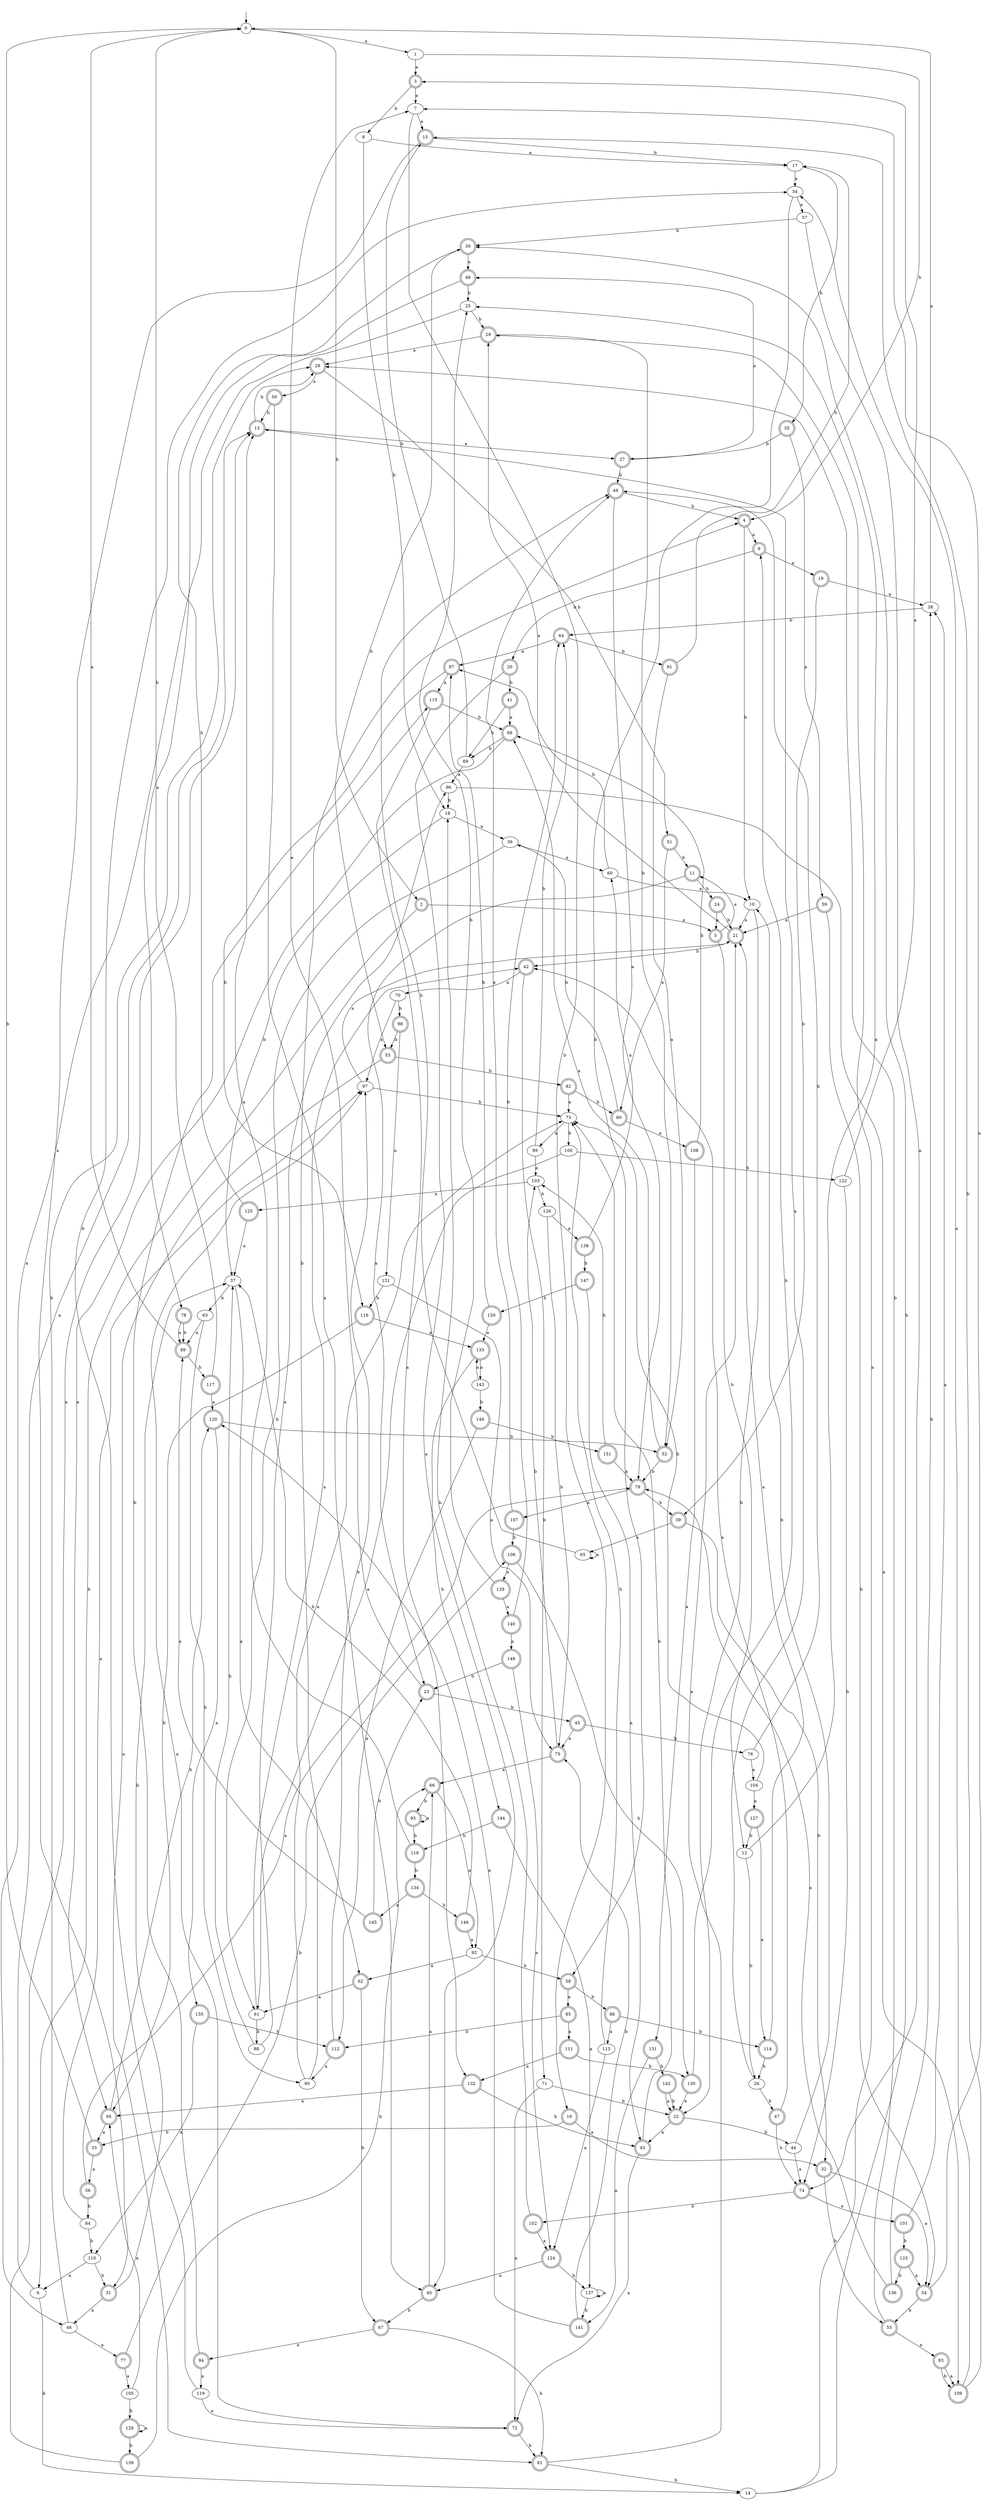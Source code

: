 digraph RandomDFA {
  __start0 [label="", shape=none];
  __start0 -> 0 [label=""];
  0 [shape=circle]
  0 -> 1 [label="a"]
  0 -> 2 [label="b"]
  1
  1 -> 3 [label="a"]
  1 -> 4 [label="b"]
  2 [shape=doublecircle]
  2 -> 5 [label="a"]
  2 -> 6 [label="b"]
  3 [shape=doublecircle]
  3 -> 7 [label="a"]
  3 -> 8 [label="b"]
  4 [shape=doublecircle]
  4 -> 9 [label="a"]
  4 -> 10 [label="b"]
  5 [shape=doublecircle]
  5 -> 11 [label="a"]
  5 -> 12 [label="b"]
  6
  6 -> 13 [label="a"]
  6 -> 14 [label="b"]
  7
  7 -> 15 [label="a"]
  7 -> 16 [label="b"]
  8
  8 -> 17 [label="a"]
  8 -> 18 [label="b"]
  9 [shape=doublecircle]
  9 -> 19 [label="a"]
  9 -> 20 [label="b"]
  10
  10 -> 21 [label="a"]
  10 -> 22 [label="b"]
  11 [shape=doublecircle]
  11 -> 23 [label="a"]
  11 -> 24 [label="b"]
  12
  12 -> 25 [label="a"]
  12 -> 26 [label="b"]
  13 [shape=doublecircle]
  13 -> 27 [label="a"]
  13 -> 28 [label="b"]
  14
  14 -> 29 [label="a"]
  14 -> 30 [label="b"]
  15 [shape=doublecircle]
  15 -> 31 [label="a"]
  15 -> 17 [label="b"]
  16 [shape=doublecircle]
  16 -> 32 [label="a"]
  16 -> 33 [label="b"]
  17
  17 -> 34 [label="a"]
  17 -> 35 [label="b"]
  18
  18 -> 36 [label="a"]
  18 -> 37 [label="b"]
  19 [shape=doublecircle]
  19 -> 38 [label="a"]
  19 -> 39 [label="b"]
  20 [shape=doublecircle]
  20 -> 40 [label="a"]
  20 -> 41 [label="b"]
  21 [shape=doublecircle]
  21 -> 29 [label="a"]
  21 -> 42 [label="b"]
  22 [shape=doublecircle]
  22 -> 43 [label="a"]
  22 -> 44 [label="b"]
  23 [shape=doublecircle]
  23 -> 7 [label="a"]
  23 -> 45 [label="b"]
  24 [shape=doublecircle]
  24 -> 5 [label="a"]
  24 -> 21 [label="b"]
  25
  25 -> 46 [label="a"]
  25 -> 29 [label="b"]
  26
  26 -> 13 [label="a"]
  26 -> 47 [label="b"]
  27 [shape=doublecircle]
  27 -> 48 [label="a"]
  27 -> 49 [label="b"]
  28 [shape=doublecircle]
  28 -> 50 [label="a"]
  28 -> 51 [label="b"]
  29 [shape=doublecircle]
  29 -> 28 [label="a"]
  29 -> 52 [label="b"]
  30 [shape=doublecircle]
  30 -> 48 [label="a"]
  30 -> 53 [label="b"]
  31 [shape=doublecircle]
  31 -> 46 [label="a"]
  31 -> 37 [label="b"]
  32 [shape=doublecircle]
  32 -> 54 [label="a"]
  32 -> 55 [label="b"]
  33 [shape=doublecircle]
  33 -> 56 [label="a"]
  33 -> 0 [label="b"]
  34
  34 -> 57 [label="a"]
  34 -> 58 [label="b"]
  35 [shape=doublecircle]
  35 -> 59 [label="a"]
  35 -> 27 [label="b"]
  36
  36 -> 60 [label="a"]
  36 -> 61 [label="b"]
  37
  37 -> 62 [label="a"]
  37 -> 63 [label="b"]
  38
  38 -> 0 [label="a"]
  38 -> 64 [label="b"]
  39 [shape=doublecircle]
  39 -> 65 [label="a"]
  39 -> 32 [label="b"]
  40 [shape=doublecircle]
  40 -> 66 [label="a"]
  40 -> 67 [label="b"]
  41 [shape=doublecircle]
  41 -> 68 [label="a"]
  41 -> 69 [label="b"]
  42 [shape=doublecircle]
  42 -> 70 [label="a"]
  42 -> 71 [label="b"]
  43 [shape=doublecircle]
  43 -> 72 [label="a"]
  43 -> 73 [label="b"]
  44
  44 -> 74 [label="a"]
  44 -> 10 [label="b"]
  45 [shape=doublecircle]
  45 -> 75 [label="a"]
  45 -> 76 [label="b"]
  46
  46 -> 77 [label="a"]
  46 -> 28 [label="b"]
  47 [shape=doublecircle]
  47 -> 42 [label="a"]
  47 -> 74 [label="b"]
  48 [shape=doublecircle]
  48 -> 78 [label="a"]
  48 -> 25 [label="b"]
  49 [shape=doublecircle]
  49 -> 79 [label="a"]
  49 -> 4 [label="b"]
  50 [shape=doublecircle]
  50 -> 40 [label="a"]
  50 -> 13 [label="b"]
  51 [shape=doublecircle]
  51 -> 80 [label="a"]
  51 -> 11 [label="b"]
  52 [shape=doublecircle]
  52 -> 68 [label="a"]
  52 -> 79 [label="b"]
  53 [shape=doublecircle]
  53 -> 81 [label="a"]
  53 -> 82 [label="b"]
  54 [shape=doublecircle]
  54 -> 7 [label="a"]
  54 -> 55 [label="b"]
  55 [shape=doublecircle]
  55 -> 83 [label="a"]
  55 -> 28 [label="b"]
  56 [shape=doublecircle]
  56 -> 79 [label="a"]
  56 -> 84 [label="b"]
  57
  57 -> 74 [label="a"]
  57 -> 30 [label="b"]
  58 [shape=doublecircle]
  58 -> 85 [label="a"]
  58 -> 86 [label="b"]
  59 [shape=doublecircle]
  59 -> 21 [label="a"]
  59 -> 54 [label="b"]
  60
  60 -> 10 [label="a"]
  60 -> 87 [label="b"]
  61
  61 -> 42 [label="a"]
  61 -> 88 [label="b"]
  62 [shape=doublecircle]
  62 -> 61 [label="a"]
  62 -> 67 [label="b"]
  63
  63 -> 89 [label="a"]
  63 -> 90 [label="b"]
  64 [shape=doublecircle]
  64 -> 87 [label="a"]
  64 -> 91 [label="b"]
  65
  65 -> 65 [label="a"]
  65 -> 49 [label="b"]
  66 [shape=doublecircle]
  66 -> 92 [label="a"]
  66 -> 93 [label="b"]
  67 [shape=doublecircle]
  67 -> 94 [label="a"]
  67 -> 81 [label="b"]
  68 [shape=doublecircle]
  68 -> 95 [label="a"]
  68 -> 69 [label="b"]
  69
  69 -> 96 [label="a"]
  69 -> 15 [label="b"]
  70
  70 -> 97 [label="a"]
  70 -> 98 [label="b"]
  71
  71 -> 72 [label="a"]
  71 -> 22 [label="b"]
  72 [shape=doublecircle]
  72 -> 97 [label="a"]
  72 -> 81 [label="b"]
  73
  73 -> 99 [label="a"]
  73 -> 100 [label="b"]
  74 [shape=doublecircle]
  74 -> 101 [label="a"]
  74 -> 102 [label="b"]
  75 [shape=doublecircle]
  75 -> 66 [label="a"]
  75 -> 103 [label="b"]
  76
  76 -> 104 [label="a"]
  76 -> 49 [label="b"]
  77 [shape=doublecircle]
  77 -> 105 [label="a"]
  77 -> 106 [label="b"]
  78 [shape=doublecircle]
  78 -> 89 [label="a"]
  78 -> 89 [label="b"]
  79 [shape=doublecircle]
  79 -> 107 [label="a"]
  79 -> 39 [label="b"]
  80 [shape=doublecircle]
  80 -> 108 [label="a"]
  80 -> 36 [label="b"]
  81 [shape=doublecircle]
  81 -> 21 [label="a"]
  81 -> 14 [label="b"]
  82 [shape=doublecircle]
  82 -> 73 [label="a"]
  82 -> 80 [label="b"]
  83 [shape=doublecircle]
  83 -> 109 [label="a"]
  83 -> 109 [label="b"]
  84
  84 -> 97 [label="a"]
  84 -> 110 [label="b"]
  85 [shape=doublecircle]
  85 -> 111 [label="a"]
  85 -> 112 [label="b"]
  86 [shape=doublecircle]
  86 -> 113 [label="a"]
  86 -> 114 [label="b"]
  87 [shape=doublecircle]
  87 -> 115 [label="a"]
  87 -> 116 [label="b"]
  88
  88 -> 96 [label="a"]
  88 -> 37 [label="b"]
  89 [shape=doublecircle]
  89 -> 0 [label="a"]
  89 -> 117 [label="b"]
  90
  90 -> 73 [label="a"]
  90 -> 4 [label="b"]
  91 [shape=doublecircle]
  91 -> 52 [label="a"]
  91 -> 17 [label="b"]
  92
  92 -> 62 [label="a"]
  92 -> 58 [label="b"]
  93 [shape=doublecircle]
  93 -> 93 [label="a"]
  93 -> 118 [label="b"]
  94 [shape=doublecircle]
  94 -> 119 [label="a"]
  94 -> 115 [label="b"]
  95 [shape=doublecircle]
  95 -> 33 [label="a"]
  95 -> 120 [label="b"]
  96
  96 -> 109 [label="a"]
  96 -> 18 [label="b"]
  97
  97 -> 21 [label="a"]
  97 -> 73 [label="b"]
  98 [shape=doublecircle]
  98 -> 121 [label="a"]
  98 -> 53 [label="b"]
  99
  99 -> 103 [label="a"]
  99 -> 64 [label="b"]
  100
  100 -> 61 [label="a"]
  100 -> 122 [label="b"]
  101 [shape=doublecircle]
  101 -> 38 [label="a"]
  101 -> 123 [label="b"]
  102 [shape=doublecircle]
  102 -> 124 [label="a"]
  102 -> 18 [label="b"]
  103
  103 -> 125 [label="a"]
  103 -> 126 [label="b"]
  104
  104 -> 127 [label="a"]
  104 -> 73 [label="b"]
  105
  105 -> 95 [label="a"]
  105 -> 128 [label="b"]
  106 [shape=doublecircle]
  106 -> 129 [label="a"]
  106 -> 130 [label="b"]
  107 [shape=doublecircle]
  107 -> 49 [label="a"]
  107 -> 106 [label="b"]
  108 [shape=doublecircle]
  108 -> 131 [label="a"]
  108 -> 68 [label="b"]
  109 [shape=doublecircle]
  109 -> 34 [label="a"]
  109 -> 15 [label="b"]
  110
  110 -> 6 [label="a"]
  110 -> 31 [label="b"]
  111 [shape=doublecircle]
  111 -> 132 [label="a"]
  111 -> 130 [label="b"]
  112 [shape=doublecircle]
  112 -> 90 [label="a"]
  112 -> 97 [label="b"]
  113
  113 -> 124 [label="a"]
  113 -> 73 [label="b"]
  114 [shape=doublecircle]
  114 -> 21 [label="a"]
  114 -> 26 [label="b"]
  115 [shape=doublecircle]
  115 -> 132 [label="a"]
  115 -> 68 [label="b"]
  116 [shape=doublecircle]
  116 -> 133 [label="a"]
  116 -> 95 [label="b"]
  117 [shape=doublecircle]
  117 -> 120 [label="a"]
  117 -> 0 [label="b"]
  118 [shape=doublecircle]
  118 -> 13 [label="a"]
  118 -> 134 [label="b"]
  119
  119 -> 72 [label="a"]
  119 -> 34 [label="b"]
  120 [shape=doublecircle]
  120 -> 135 [label="a"]
  120 -> 52 [label="b"]
  121
  121 -> 75 [label="a"]
  121 -> 116 [label="b"]
  122
  122 -> 3 [label="a"]
  122 -> 74 [label="b"]
  123 [shape=doublecircle]
  123 -> 54 [label="a"]
  123 -> 136 [label="b"]
  124 [shape=doublecircle]
  124 -> 40 [label="a"]
  124 -> 137 [label="b"]
  125 [shape=doublecircle]
  125 -> 37 [label="a"]
  125 -> 30 [label="b"]
  126
  126 -> 138 [label="a"]
  126 -> 75 [label="b"]
  127 [shape=doublecircle]
  127 -> 114 [label="a"]
  127 -> 12 [label="b"]
  128 [shape=doublecircle]
  128 -> 128 [label="a"]
  128 -> 139 [label="b"]
  129 [shape=doublecircle]
  129 -> 140 [label="a"]
  129 -> 25 [label="b"]
  130 [shape=doublecircle]
  130 -> 22 [label="a"]
  130 -> 9 [label="b"]
  131 [shape=doublecircle]
  131 -> 141 [label="a"]
  131 -> 142 [label="b"]
  132 [shape=doublecircle]
  132 -> 95 [label="a"]
  132 -> 43 [label="b"]
  133 [shape=doublecircle]
  133 -> 143 [label="a"]
  133 -> 144 [label="b"]
  134 [shape=doublecircle]
  134 -> 145 [label="a"]
  134 -> 146 [label="b"]
  135 [shape=doublecircle]
  135 -> 110 [label="a"]
  135 -> 112 [label="b"]
  136 [shape=doublecircle]
  136 -> 79 [label="a"]
  136 -> 38 [label="b"]
  137
  137 -> 137 [label="a"]
  137 -> 141 [label="b"]
  138 [shape=doublecircle]
  138 -> 60 [label="a"]
  138 -> 147 [label="b"]
  139 [shape=doublecircle]
  139 -> 13 [label="a"]
  139 -> 66 [label="b"]
  140 [shape=doublecircle]
  140 -> 148 [label="a"]
  140 -> 64 [label="b"]
  141 [shape=doublecircle]
  141 -> 120 [label="a"]
  141 -> 75 [label="b"]
  142 [shape=doublecircle]
  142 -> 22 [label="a"]
  142 -> 22 [label="b"]
  143
  143 -> 133 [label="a"]
  143 -> 149 [label="b"]
  144 [shape=doublecircle]
  144 -> 137 [label="a"]
  144 -> 118 [label="b"]
  145 [shape=doublecircle]
  145 -> 89 [label="a"]
  145 -> 23 [label="b"]
  146 [shape=doublecircle]
  146 -> 92 [label="a"]
  146 -> 37 [label="b"]
  147 [shape=doublecircle]
  147 -> 43 [label="a"]
  147 -> 150 [label="b"]
  148 [shape=doublecircle]
  148 -> 124 [label="a"]
  148 -> 23 [label="b"]
  149 [shape=doublecircle]
  149 -> 112 [label="a"]
  149 -> 151 [label="b"]
  150 [shape=doublecircle]
  150 -> 133 [label="a"]
  150 -> 87 [label="b"]
  151 [shape=doublecircle]
  151 -> 79 [label="a"]
  151 -> 103 [label="b"]
}
